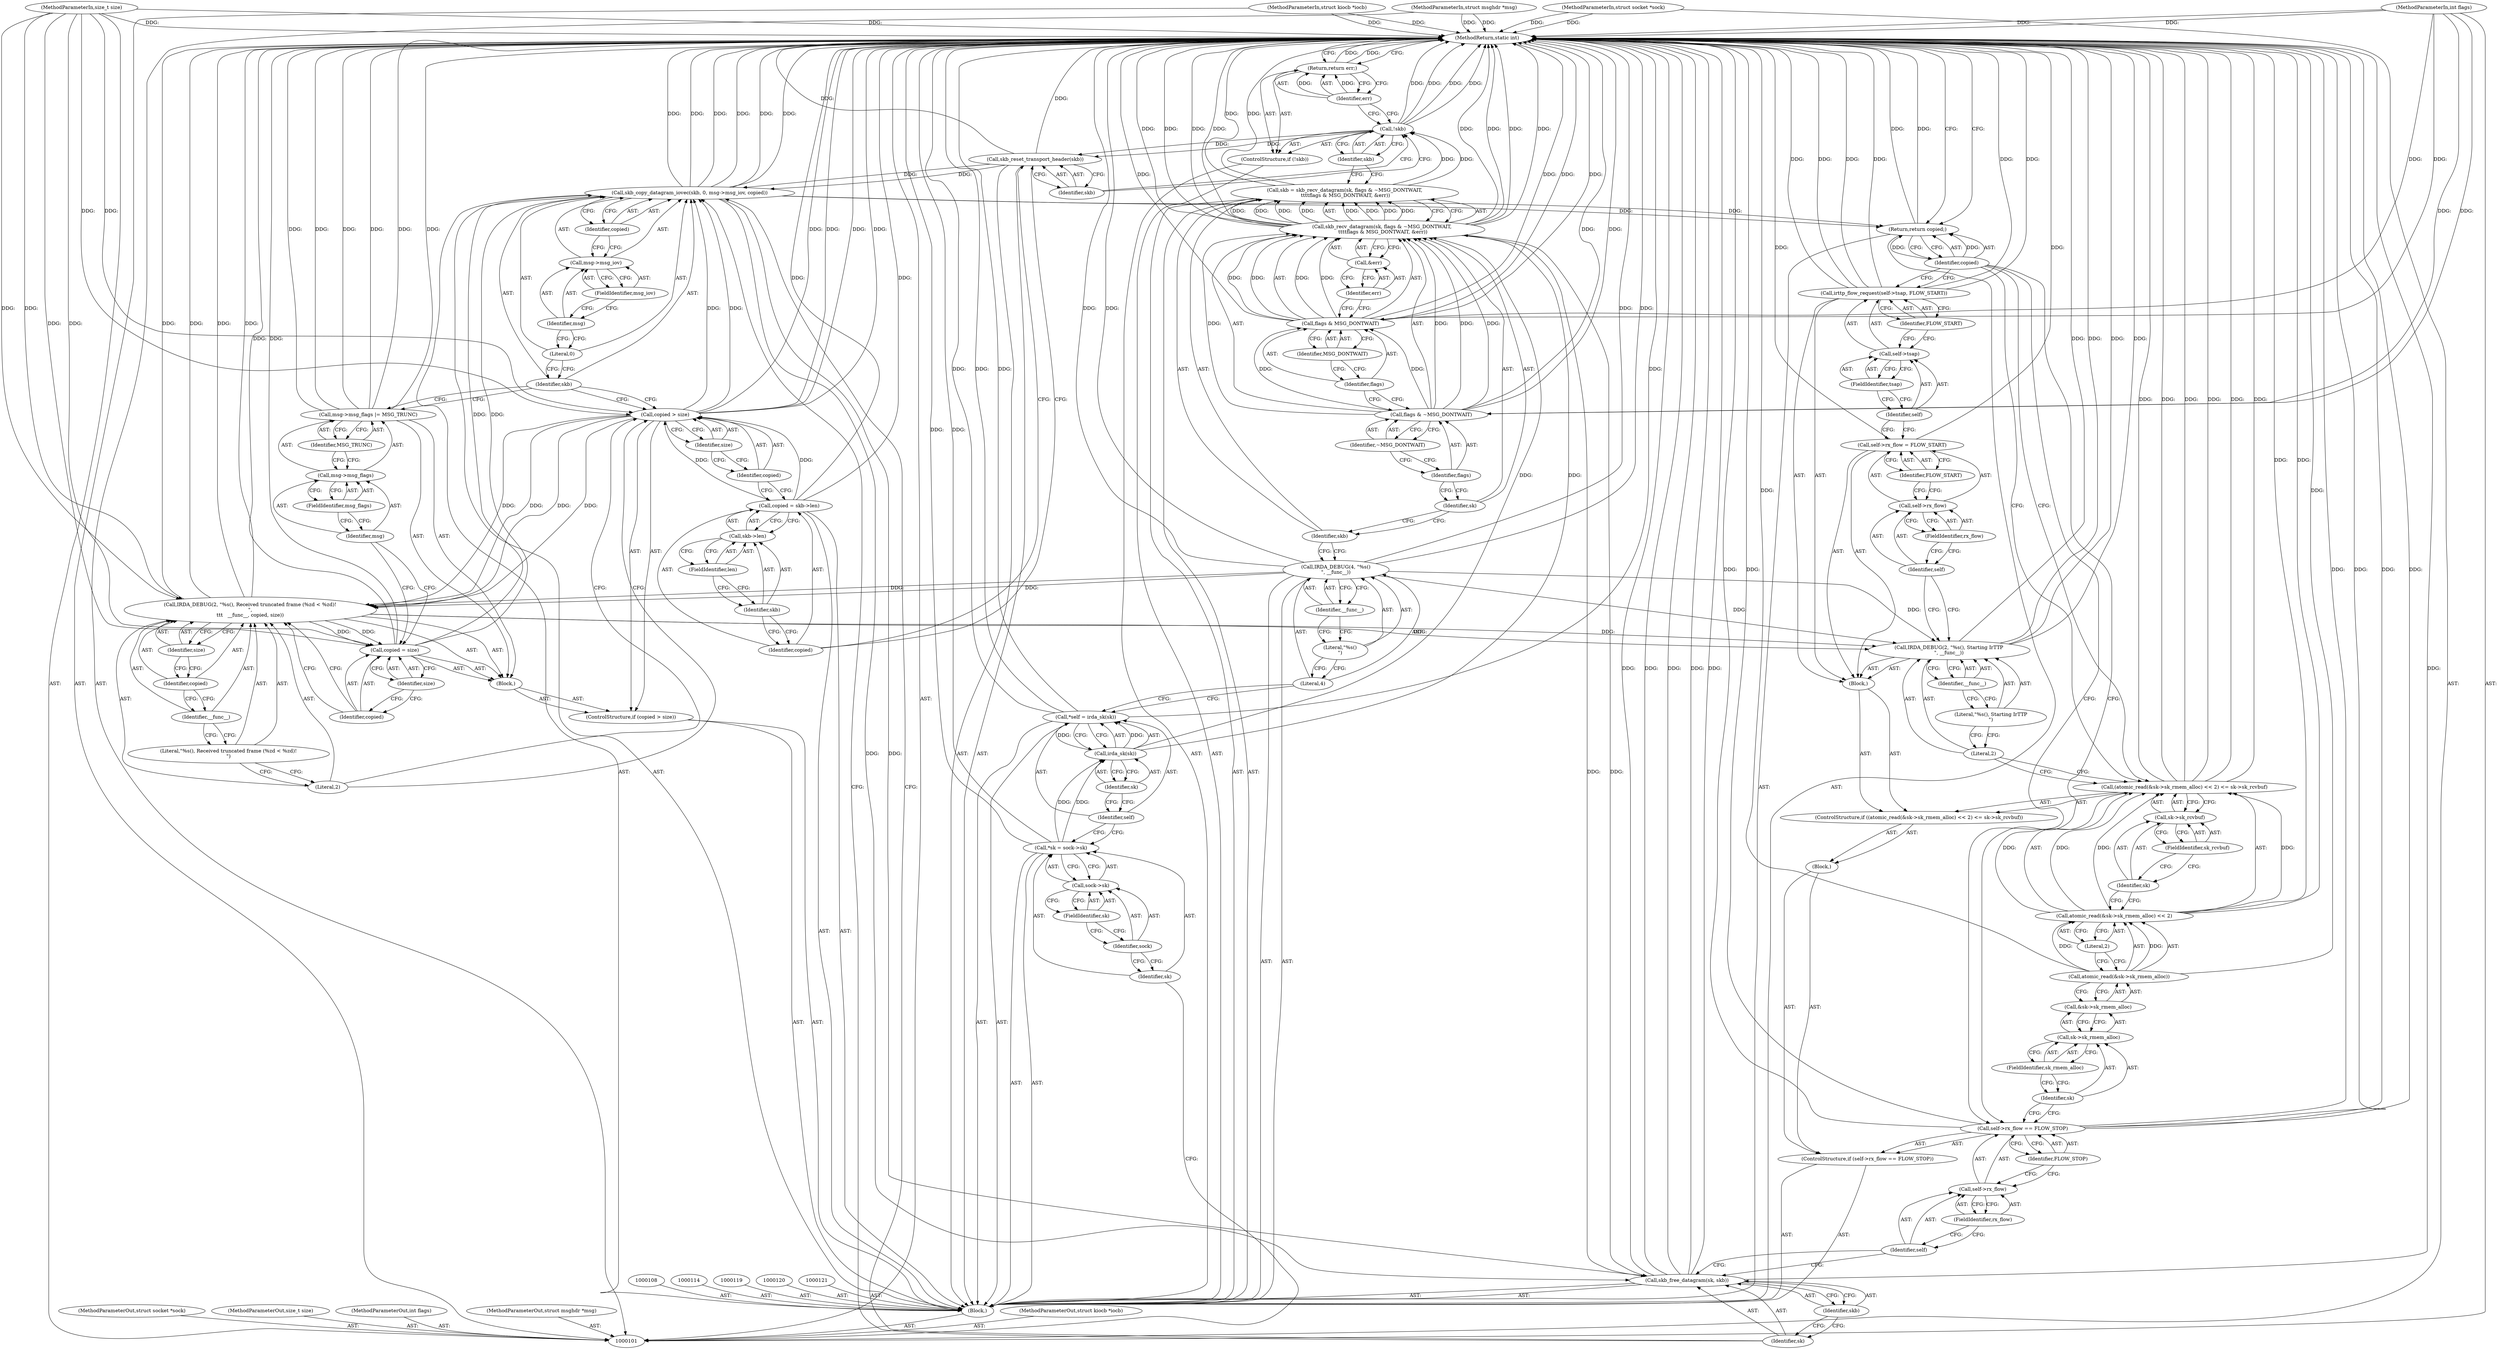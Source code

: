 digraph "0_linux_f3d3342602f8bcbf37d7c46641cb9bca7618eb1c_16" {
"1000215" [label="(MethodReturn,static int)"];
"1000102" [label="(MethodParameterIn,struct kiocb *iocb)"];
"1000319" [label="(MethodParameterOut,struct kiocb *iocb)"];
"1000103" [label="(MethodParameterIn,struct socket *sock)"];
"1000320" [label="(MethodParameterOut,struct socket *sock)"];
"1000123" [label="(Literal,4)"];
"1000124" [label="(Literal,\"%s()\n\")"];
"1000122" [label="(Call,IRDA_DEBUG(4, \"%s()\n\", __func__))"];
"1000125" [label="(Identifier,__func__)"];
"1000126" [label="(Call,skb = skb_recv_datagram(sk, flags & ~MSG_DONTWAIT,\n \t\t\t\tflags & MSG_DONTWAIT, &err))"];
"1000127" [label="(Identifier,skb)"];
"1000129" [label="(Identifier,sk)"];
"1000130" [label="(Call,flags & ~MSG_DONTWAIT)"];
"1000131" [label="(Identifier,flags)"];
"1000132" [label="(Identifier,~MSG_DONTWAIT)"];
"1000128" [label="(Call,skb_recv_datagram(sk, flags & ~MSG_DONTWAIT,\n \t\t\t\tflags & MSG_DONTWAIT, &err))"];
"1000135" [label="(Identifier,MSG_DONTWAIT)"];
"1000136" [label="(Call,&err)"];
"1000137" [label="(Identifier,err)"];
"1000133" [label="(Call,flags & MSG_DONTWAIT)"];
"1000134" [label="(Identifier,flags)"];
"1000138" [label="(ControlStructure,if (!skb))"];
"1000139" [label="(Call,!skb)"];
"1000140" [label="(Identifier,skb)"];
"1000141" [label="(Return,return err;)"];
"1000142" [label="(Identifier,err)"];
"1000143" [label="(Call,skb_reset_transport_header(skb))"];
"1000144" [label="(Identifier,skb)"];
"1000145" [label="(Call,copied = skb->len)"];
"1000146" [label="(Identifier,copied)"];
"1000147" [label="(Call,skb->len)"];
"1000148" [label="(Identifier,skb)"];
"1000149" [label="(FieldIdentifier,len)"];
"1000105" [label="(MethodParameterIn,size_t size)"];
"1000322" [label="(MethodParameterOut,size_t size)"];
"1000106" [label="(MethodParameterIn,int flags)"];
"1000323" [label="(MethodParameterOut,int flags)"];
"1000104" [label="(MethodParameterIn,struct msghdr *msg)"];
"1000321" [label="(MethodParameterOut,struct msghdr *msg)"];
"1000150" [label="(ControlStructure,if (copied > size))"];
"1000153" [label="(Identifier,size)"];
"1000154" [label="(Block,)"];
"1000151" [label="(Call,copied > size)"];
"1000152" [label="(Identifier,copied)"];
"1000156" [label="(Literal,2)"];
"1000157" [label="(Literal,\"%s(), Received truncated frame (%zd < %zd)!\n\")"];
"1000155" [label="(Call,IRDA_DEBUG(2, \"%s(), Received truncated frame (%zd < %zd)!\n\",\n\t\t\t   __func__, copied, size))"];
"1000159" [label="(Identifier,copied)"];
"1000160" [label="(Identifier,size)"];
"1000158" [label="(Identifier,__func__)"];
"1000163" [label="(Identifier,size)"];
"1000161" [label="(Call,copied = size)"];
"1000162" [label="(Identifier,copied)"];
"1000164" [label="(Call,msg->msg_flags |= MSG_TRUNC)"];
"1000165" [label="(Call,msg->msg_flags)"];
"1000166" [label="(Identifier,msg)"];
"1000168" [label="(Identifier,MSG_TRUNC)"];
"1000167" [label="(FieldIdentifier,msg_flags)"];
"1000169" [label="(Call,skb_copy_datagram_iovec(skb, 0, msg->msg_iov, copied))"];
"1000170" [label="(Identifier,skb)"];
"1000171" [label="(Literal,0)"];
"1000172" [label="(Call,msg->msg_iov)"];
"1000173" [label="(Identifier,msg)"];
"1000174" [label="(FieldIdentifier,msg_iov)"];
"1000175" [label="(Identifier,copied)"];
"1000176" [label="(Call,skb_free_datagram(sk, skb))"];
"1000177" [label="(Identifier,sk)"];
"1000178" [label="(Identifier,skb)"];
"1000107" [label="(Block,)"];
"1000179" [label="(ControlStructure,if (self->rx_flow == FLOW_STOP))"];
"1000183" [label="(FieldIdentifier,rx_flow)"];
"1000184" [label="(Identifier,FLOW_STOP)"];
"1000185" [label="(Block,)"];
"1000180" [label="(Call,self->rx_flow == FLOW_STOP)"];
"1000181" [label="(Call,self->rx_flow)"];
"1000182" [label="(Identifier,self)"];
"1000190" [label="(Call,&sk->sk_rmem_alloc)"];
"1000186" [label="(ControlStructure,if ((atomic_read(&sk->sk_rmem_alloc) << 2) <= sk->sk_rcvbuf))"];
"1000191" [label="(Call,sk->sk_rmem_alloc)"];
"1000192" [label="(Identifier,sk)"];
"1000193" [label="(FieldIdentifier,sk_rmem_alloc)"];
"1000194" [label="(Literal,2)"];
"1000195" [label="(Call,sk->sk_rcvbuf)"];
"1000196" [label="(Identifier,sk)"];
"1000197" [label="(FieldIdentifier,sk_rcvbuf)"];
"1000187" [label="(Call,(atomic_read(&sk->sk_rmem_alloc) << 2) <= sk->sk_rcvbuf)"];
"1000198" [label="(Block,)"];
"1000188" [label="(Call,atomic_read(&sk->sk_rmem_alloc) << 2)"];
"1000189" [label="(Call,atomic_read(&sk->sk_rmem_alloc))"];
"1000200" [label="(Literal,2)"];
"1000201" [label="(Literal,\"%s(), Starting IrTTP\n\")"];
"1000199" [label="(Call,IRDA_DEBUG(2, \"%s(), Starting IrTTP\n\", __func__))"];
"1000202" [label="(Identifier,__func__)"];
"1000207" [label="(Identifier,FLOW_START)"];
"1000203" [label="(Call,self->rx_flow = FLOW_START)"];
"1000204" [label="(Call,self->rx_flow)"];
"1000205" [label="(Identifier,self)"];
"1000206" [label="(FieldIdentifier,rx_flow)"];
"1000109" [label="(Call,*sk = sock->sk)"];
"1000110" [label="(Identifier,sk)"];
"1000111" [label="(Call,sock->sk)"];
"1000112" [label="(Identifier,sock)"];
"1000113" [label="(FieldIdentifier,sk)"];
"1000209" [label="(Call,self->tsap)"];
"1000210" [label="(Identifier,self)"];
"1000211" [label="(FieldIdentifier,tsap)"];
"1000208" [label="(Call,irttp_flow_request(self->tsap, FLOW_START))"];
"1000212" [label="(Identifier,FLOW_START)"];
"1000213" [label="(Return,return copied;)"];
"1000214" [label="(Identifier,copied)"];
"1000115" [label="(Call,*self = irda_sk(sk))"];
"1000116" [label="(Identifier,self)"];
"1000117" [label="(Call,irda_sk(sk))"];
"1000118" [label="(Identifier,sk)"];
"1000215" -> "1000101"  [label="AST: "];
"1000215" -> "1000141"  [label="CFG: "];
"1000215" -> "1000213"  [label="CFG: "];
"1000213" -> "1000215"  [label="DDG: "];
"1000141" -> "1000215"  [label="DDG: "];
"1000122" -> "1000215"  [label="DDG: "];
"1000122" -> "1000215"  [label="DDG: "];
"1000208" -> "1000215"  [label="DDG: "];
"1000208" -> "1000215"  [label="DDG: "];
"1000208" -> "1000215"  [label="DDG: "];
"1000151" -> "1000215"  [label="DDG: "];
"1000151" -> "1000215"  [label="DDG: "];
"1000104" -> "1000215"  [label="DDG: "];
"1000105" -> "1000215"  [label="DDG: "];
"1000188" -> "1000215"  [label="DDG: "];
"1000180" -> "1000215"  [label="DDG: "];
"1000180" -> "1000215"  [label="DDG: "];
"1000180" -> "1000215"  [label="DDG: "];
"1000199" -> "1000215"  [label="DDG: "];
"1000199" -> "1000215"  [label="DDG: "];
"1000133" -> "1000215"  [label="DDG: "];
"1000133" -> "1000215"  [label="DDG: "];
"1000176" -> "1000215"  [label="DDG: "];
"1000176" -> "1000215"  [label="DDG: "];
"1000176" -> "1000215"  [label="DDG: "];
"1000126" -> "1000215"  [label="DDG: "];
"1000161" -> "1000215"  [label="DDG: "];
"1000115" -> "1000215"  [label="DDG: "];
"1000115" -> "1000215"  [label="DDG: "];
"1000187" -> "1000215"  [label="DDG: "];
"1000187" -> "1000215"  [label="DDG: "];
"1000187" -> "1000215"  [label="DDG: "];
"1000164" -> "1000215"  [label="DDG: "];
"1000164" -> "1000215"  [label="DDG: "];
"1000164" -> "1000215"  [label="DDG: "];
"1000128" -> "1000215"  [label="DDG: "];
"1000128" -> "1000215"  [label="DDG: "];
"1000128" -> "1000215"  [label="DDG: "];
"1000128" -> "1000215"  [label="DDG: "];
"1000169" -> "1000215"  [label="DDG: "];
"1000169" -> "1000215"  [label="DDG: "];
"1000169" -> "1000215"  [label="DDG: "];
"1000189" -> "1000215"  [label="DDG: "];
"1000130" -> "1000215"  [label="DDG: "];
"1000139" -> "1000215"  [label="DDG: "];
"1000139" -> "1000215"  [label="DDG: "];
"1000155" -> "1000215"  [label="DDG: "];
"1000155" -> "1000215"  [label="DDG: "];
"1000103" -> "1000215"  [label="DDG: "];
"1000102" -> "1000215"  [label="DDG: "];
"1000143" -> "1000215"  [label="DDG: "];
"1000145" -> "1000215"  [label="DDG: "];
"1000109" -> "1000215"  [label="DDG: "];
"1000106" -> "1000215"  [label="DDG: "];
"1000203" -> "1000215"  [label="DDG: "];
"1000102" -> "1000101"  [label="AST: "];
"1000102" -> "1000215"  [label="DDG: "];
"1000319" -> "1000101"  [label="AST: "];
"1000103" -> "1000101"  [label="AST: "];
"1000103" -> "1000215"  [label="DDG: "];
"1000320" -> "1000101"  [label="AST: "];
"1000123" -> "1000122"  [label="AST: "];
"1000123" -> "1000115"  [label="CFG: "];
"1000124" -> "1000123"  [label="CFG: "];
"1000124" -> "1000122"  [label="AST: "];
"1000124" -> "1000123"  [label="CFG: "];
"1000125" -> "1000124"  [label="CFG: "];
"1000122" -> "1000107"  [label="AST: "];
"1000122" -> "1000125"  [label="CFG: "];
"1000123" -> "1000122"  [label="AST: "];
"1000124" -> "1000122"  [label="AST: "];
"1000125" -> "1000122"  [label="AST: "];
"1000127" -> "1000122"  [label="CFG: "];
"1000122" -> "1000215"  [label="DDG: "];
"1000122" -> "1000215"  [label="DDG: "];
"1000122" -> "1000155"  [label="DDG: "];
"1000122" -> "1000199"  [label="DDG: "];
"1000125" -> "1000122"  [label="AST: "];
"1000125" -> "1000124"  [label="CFG: "];
"1000122" -> "1000125"  [label="CFG: "];
"1000126" -> "1000107"  [label="AST: "];
"1000126" -> "1000128"  [label="CFG: "];
"1000127" -> "1000126"  [label="AST: "];
"1000128" -> "1000126"  [label="AST: "];
"1000140" -> "1000126"  [label="CFG: "];
"1000126" -> "1000215"  [label="DDG: "];
"1000128" -> "1000126"  [label="DDG: "];
"1000128" -> "1000126"  [label="DDG: "];
"1000128" -> "1000126"  [label="DDG: "];
"1000128" -> "1000126"  [label="DDG: "];
"1000126" -> "1000139"  [label="DDG: "];
"1000127" -> "1000126"  [label="AST: "];
"1000127" -> "1000122"  [label="CFG: "];
"1000129" -> "1000127"  [label="CFG: "];
"1000129" -> "1000128"  [label="AST: "];
"1000129" -> "1000127"  [label="CFG: "];
"1000131" -> "1000129"  [label="CFG: "];
"1000130" -> "1000128"  [label="AST: "];
"1000130" -> "1000132"  [label="CFG: "];
"1000131" -> "1000130"  [label="AST: "];
"1000132" -> "1000130"  [label="AST: "];
"1000134" -> "1000130"  [label="CFG: "];
"1000130" -> "1000215"  [label="DDG: "];
"1000130" -> "1000128"  [label="DDG: "];
"1000130" -> "1000128"  [label="DDG: "];
"1000106" -> "1000130"  [label="DDG: "];
"1000130" -> "1000133"  [label="DDG: "];
"1000131" -> "1000130"  [label="AST: "];
"1000131" -> "1000129"  [label="CFG: "];
"1000132" -> "1000131"  [label="CFG: "];
"1000132" -> "1000130"  [label="AST: "];
"1000132" -> "1000131"  [label="CFG: "];
"1000130" -> "1000132"  [label="CFG: "];
"1000128" -> "1000126"  [label="AST: "];
"1000128" -> "1000136"  [label="CFG: "];
"1000129" -> "1000128"  [label="AST: "];
"1000130" -> "1000128"  [label="AST: "];
"1000133" -> "1000128"  [label="AST: "];
"1000136" -> "1000128"  [label="AST: "];
"1000126" -> "1000128"  [label="CFG: "];
"1000128" -> "1000215"  [label="DDG: "];
"1000128" -> "1000215"  [label="DDG: "];
"1000128" -> "1000215"  [label="DDG: "];
"1000128" -> "1000215"  [label="DDG: "];
"1000128" -> "1000126"  [label="DDG: "];
"1000128" -> "1000126"  [label="DDG: "];
"1000128" -> "1000126"  [label="DDG: "];
"1000128" -> "1000126"  [label="DDG: "];
"1000117" -> "1000128"  [label="DDG: "];
"1000130" -> "1000128"  [label="DDG: "];
"1000130" -> "1000128"  [label="DDG: "];
"1000133" -> "1000128"  [label="DDG: "];
"1000133" -> "1000128"  [label="DDG: "];
"1000128" -> "1000176"  [label="DDG: "];
"1000135" -> "1000133"  [label="AST: "];
"1000135" -> "1000134"  [label="CFG: "];
"1000133" -> "1000135"  [label="CFG: "];
"1000136" -> "1000128"  [label="AST: "];
"1000136" -> "1000137"  [label="CFG: "];
"1000137" -> "1000136"  [label="AST: "];
"1000128" -> "1000136"  [label="CFG: "];
"1000137" -> "1000136"  [label="AST: "];
"1000137" -> "1000133"  [label="CFG: "];
"1000136" -> "1000137"  [label="CFG: "];
"1000133" -> "1000128"  [label="AST: "];
"1000133" -> "1000135"  [label="CFG: "];
"1000134" -> "1000133"  [label="AST: "];
"1000135" -> "1000133"  [label="AST: "];
"1000137" -> "1000133"  [label="CFG: "];
"1000133" -> "1000215"  [label="DDG: "];
"1000133" -> "1000215"  [label="DDG: "];
"1000133" -> "1000128"  [label="DDG: "];
"1000133" -> "1000128"  [label="DDG: "];
"1000130" -> "1000133"  [label="DDG: "];
"1000106" -> "1000133"  [label="DDG: "];
"1000134" -> "1000133"  [label="AST: "];
"1000134" -> "1000130"  [label="CFG: "];
"1000135" -> "1000134"  [label="CFG: "];
"1000138" -> "1000107"  [label="AST: "];
"1000139" -> "1000138"  [label="AST: "];
"1000141" -> "1000138"  [label="AST: "];
"1000139" -> "1000138"  [label="AST: "];
"1000139" -> "1000140"  [label="CFG: "];
"1000140" -> "1000139"  [label="AST: "];
"1000142" -> "1000139"  [label="CFG: "];
"1000144" -> "1000139"  [label="CFG: "];
"1000139" -> "1000215"  [label="DDG: "];
"1000139" -> "1000215"  [label="DDG: "];
"1000126" -> "1000139"  [label="DDG: "];
"1000139" -> "1000143"  [label="DDG: "];
"1000140" -> "1000139"  [label="AST: "];
"1000140" -> "1000126"  [label="CFG: "];
"1000139" -> "1000140"  [label="CFG: "];
"1000141" -> "1000138"  [label="AST: "];
"1000141" -> "1000142"  [label="CFG: "];
"1000142" -> "1000141"  [label="AST: "];
"1000215" -> "1000141"  [label="CFG: "];
"1000141" -> "1000215"  [label="DDG: "];
"1000142" -> "1000141"  [label="DDG: "];
"1000142" -> "1000141"  [label="AST: "];
"1000142" -> "1000139"  [label="CFG: "];
"1000141" -> "1000142"  [label="CFG: "];
"1000142" -> "1000141"  [label="DDG: "];
"1000143" -> "1000107"  [label="AST: "];
"1000143" -> "1000144"  [label="CFG: "];
"1000144" -> "1000143"  [label="AST: "];
"1000146" -> "1000143"  [label="CFG: "];
"1000143" -> "1000215"  [label="DDG: "];
"1000139" -> "1000143"  [label="DDG: "];
"1000143" -> "1000169"  [label="DDG: "];
"1000144" -> "1000143"  [label="AST: "];
"1000144" -> "1000139"  [label="CFG: "];
"1000143" -> "1000144"  [label="CFG: "];
"1000145" -> "1000107"  [label="AST: "];
"1000145" -> "1000147"  [label="CFG: "];
"1000146" -> "1000145"  [label="AST: "];
"1000147" -> "1000145"  [label="AST: "];
"1000152" -> "1000145"  [label="CFG: "];
"1000145" -> "1000215"  [label="DDG: "];
"1000145" -> "1000151"  [label="DDG: "];
"1000146" -> "1000145"  [label="AST: "];
"1000146" -> "1000143"  [label="CFG: "];
"1000148" -> "1000146"  [label="CFG: "];
"1000147" -> "1000145"  [label="AST: "];
"1000147" -> "1000149"  [label="CFG: "];
"1000148" -> "1000147"  [label="AST: "];
"1000149" -> "1000147"  [label="AST: "];
"1000145" -> "1000147"  [label="CFG: "];
"1000148" -> "1000147"  [label="AST: "];
"1000148" -> "1000146"  [label="CFG: "];
"1000149" -> "1000148"  [label="CFG: "];
"1000149" -> "1000147"  [label="AST: "];
"1000149" -> "1000148"  [label="CFG: "];
"1000147" -> "1000149"  [label="CFG: "];
"1000105" -> "1000101"  [label="AST: "];
"1000105" -> "1000215"  [label="DDG: "];
"1000105" -> "1000151"  [label="DDG: "];
"1000105" -> "1000155"  [label="DDG: "];
"1000105" -> "1000161"  [label="DDG: "];
"1000322" -> "1000101"  [label="AST: "];
"1000106" -> "1000101"  [label="AST: "];
"1000106" -> "1000215"  [label="DDG: "];
"1000106" -> "1000130"  [label="DDG: "];
"1000106" -> "1000133"  [label="DDG: "];
"1000323" -> "1000101"  [label="AST: "];
"1000104" -> "1000101"  [label="AST: "];
"1000104" -> "1000215"  [label="DDG: "];
"1000321" -> "1000101"  [label="AST: "];
"1000150" -> "1000107"  [label="AST: "];
"1000151" -> "1000150"  [label="AST: "];
"1000154" -> "1000150"  [label="AST: "];
"1000153" -> "1000151"  [label="AST: "];
"1000153" -> "1000152"  [label="CFG: "];
"1000151" -> "1000153"  [label="CFG: "];
"1000154" -> "1000150"  [label="AST: "];
"1000155" -> "1000154"  [label="AST: "];
"1000161" -> "1000154"  [label="AST: "];
"1000164" -> "1000154"  [label="AST: "];
"1000151" -> "1000150"  [label="AST: "];
"1000151" -> "1000153"  [label="CFG: "];
"1000152" -> "1000151"  [label="AST: "];
"1000153" -> "1000151"  [label="AST: "];
"1000156" -> "1000151"  [label="CFG: "];
"1000170" -> "1000151"  [label="CFG: "];
"1000151" -> "1000215"  [label="DDG: "];
"1000151" -> "1000215"  [label="DDG: "];
"1000145" -> "1000151"  [label="DDG: "];
"1000105" -> "1000151"  [label="DDG: "];
"1000151" -> "1000155"  [label="DDG: "];
"1000151" -> "1000155"  [label="DDG: "];
"1000151" -> "1000169"  [label="DDG: "];
"1000152" -> "1000151"  [label="AST: "];
"1000152" -> "1000145"  [label="CFG: "];
"1000153" -> "1000152"  [label="CFG: "];
"1000156" -> "1000155"  [label="AST: "];
"1000156" -> "1000151"  [label="CFG: "];
"1000157" -> "1000156"  [label="CFG: "];
"1000157" -> "1000155"  [label="AST: "];
"1000157" -> "1000156"  [label="CFG: "];
"1000158" -> "1000157"  [label="CFG: "];
"1000155" -> "1000154"  [label="AST: "];
"1000155" -> "1000160"  [label="CFG: "];
"1000156" -> "1000155"  [label="AST: "];
"1000157" -> "1000155"  [label="AST: "];
"1000158" -> "1000155"  [label="AST: "];
"1000159" -> "1000155"  [label="AST: "];
"1000160" -> "1000155"  [label="AST: "];
"1000162" -> "1000155"  [label="CFG: "];
"1000155" -> "1000215"  [label="DDG: "];
"1000155" -> "1000215"  [label="DDG: "];
"1000122" -> "1000155"  [label="DDG: "];
"1000151" -> "1000155"  [label="DDG: "];
"1000151" -> "1000155"  [label="DDG: "];
"1000105" -> "1000155"  [label="DDG: "];
"1000155" -> "1000161"  [label="DDG: "];
"1000155" -> "1000199"  [label="DDG: "];
"1000159" -> "1000155"  [label="AST: "];
"1000159" -> "1000158"  [label="CFG: "];
"1000160" -> "1000159"  [label="CFG: "];
"1000160" -> "1000155"  [label="AST: "];
"1000160" -> "1000159"  [label="CFG: "];
"1000155" -> "1000160"  [label="CFG: "];
"1000158" -> "1000155"  [label="AST: "];
"1000158" -> "1000157"  [label="CFG: "];
"1000159" -> "1000158"  [label="CFG: "];
"1000163" -> "1000161"  [label="AST: "];
"1000163" -> "1000162"  [label="CFG: "];
"1000161" -> "1000163"  [label="CFG: "];
"1000161" -> "1000154"  [label="AST: "];
"1000161" -> "1000163"  [label="CFG: "];
"1000162" -> "1000161"  [label="AST: "];
"1000163" -> "1000161"  [label="AST: "];
"1000166" -> "1000161"  [label="CFG: "];
"1000161" -> "1000215"  [label="DDG: "];
"1000155" -> "1000161"  [label="DDG: "];
"1000105" -> "1000161"  [label="DDG: "];
"1000161" -> "1000169"  [label="DDG: "];
"1000162" -> "1000161"  [label="AST: "];
"1000162" -> "1000155"  [label="CFG: "];
"1000163" -> "1000162"  [label="CFG: "];
"1000164" -> "1000154"  [label="AST: "];
"1000164" -> "1000168"  [label="CFG: "];
"1000165" -> "1000164"  [label="AST: "];
"1000168" -> "1000164"  [label="AST: "];
"1000170" -> "1000164"  [label="CFG: "];
"1000164" -> "1000215"  [label="DDG: "];
"1000164" -> "1000215"  [label="DDG: "];
"1000164" -> "1000215"  [label="DDG: "];
"1000165" -> "1000164"  [label="AST: "];
"1000165" -> "1000167"  [label="CFG: "];
"1000166" -> "1000165"  [label="AST: "];
"1000167" -> "1000165"  [label="AST: "];
"1000168" -> "1000165"  [label="CFG: "];
"1000166" -> "1000165"  [label="AST: "];
"1000166" -> "1000161"  [label="CFG: "];
"1000167" -> "1000166"  [label="CFG: "];
"1000168" -> "1000164"  [label="AST: "];
"1000168" -> "1000165"  [label="CFG: "];
"1000164" -> "1000168"  [label="CFG: "];
"1000167" -> "1000165"  [label="AST: "];
"1000167" -> "1000166"  [label="CFG: "];
"1000165" -> "1000167"  [label="CFG: "];
"1000169" -> "1000107"  [label="AST: "];
"1000169" -> "1000175"  [label="CFG: "];
"1000170" -> "1000169"  [label="AST: "];
"1000171" -> "1000169"  [label="AST: "];
"1000172" -> "1000169"  [label="AST: "];
"1000175" -> "1000169"  [label="AST: "];
"1000177" -> "1000169"  [label="CFG: "];
"1000169" -> "1000215"  [label="DDG: "];
"1000169" -> "1000215"  [label="DDG: "];
"1000169" -> "1000215"  [label="DDG: "];
"1000143" -> "1000169"  [label="DDG: "];
"1000151" -> "1000169"  [label="DDG: "];
"1000161" -> "1000169"  [label="DDG: "];
"1000169" -> "1000176"  [label="DDG: "];
"1000169" -> "1000213"  [label="DDG: "];
"1000170" -> "1000169"  [label="AST: "];
"1000170" -> "1000164"  [label="CFG: "];
"1000170" -> "1000151"  [label="CFG: "];
"1000171" -> "1000170"  [label="CFG: "];
"1000171" -> "1000169"  [label="AST: "];
"1000171" -> "1000170"  [label="CFG: "];
"1000173" -> "1000171"  [label="CFG: "];
"1000172" -> "1000169"  [label="AST: "];
"1000172" -> "1000174"  [label="CFG: "];
"1000173" -> "1000172"  [label="AST: "];
"1000174" -> "1000172"  [label="AST: "];
"1000175" -> "1000172"  [label="CFG: "];
"1000173" -> "1000172"  [label="AST: "];
"1000173" -> "1000171"  [label="CFG: "];
"1000174" -> "1000173"  [label="CFG: "];
"1000174" -> "1000172"  [label="AST: "];
"1000174" -> "1000173"  [label="CFG: "];
"1000172" -> "1000174"  [label="CFG: "];
"1000175" -> "1000169"  [label="AST: "];
"1000175" -> "1000172"  [label="CFG: "];
"1000169" -> "1000175"  [label="CFG: "];
"1000176" -> "1000107"  [label="AST: "];
"1000176" -> "1000178"  [label="CFG: "];
"1000177" -> "1000176"  [label="AST: "];
"1000178" -> "1000176"  [label="AST: "];
"1000182" -> "1000176"  [label="CFG: "];
"1000176" -> "1000215"  [label="DDG: "];
"1000176" -> "1000215"  [label="DDG: "];
"1000176" -> "1000215"  [label="DDG: "];
"1000128" -> "1000176"  [label="DDG: "];
"1000169" -> "1000176"  [label="DDG: "];
"1000177" -> "1000176"  [label="AST: "];
"1000177" -> "1000169"  [label="CFG: "];
"1000178" -> "1000177"  [label="CFG: "];
"1000178" -> "1000176"  [label="AST: "];
"1000178" -> "1000177"  [label="CFG: "];
"1000176" -> "1000178"  [label="CFG: "];
"1000107" -> "1000101"  [label="AST: "];
"1000108" -> "1000107"  [label="AST: "];
"1000109" -> "1000107"  [label="AST: "];
"1000114" -> "1000107"  [label="AST: "];
"1000115" -> "1000107"  [label="AST: "];
"1000119" -> "1000107"  [label="AST: "];
"1000120" -> "1000107"  [label="AST: "];
"1000121" -> "1000107"  [label="AST: "];
"1000122" -> "1000107"  [label="AST: "];
"1000126" -> "1000107"  [label="AST: "];
"1000138" -> "1000107"  [label="AST: "];
"1000143" -> "1000107"  [label="AST: "];
"1000145" -> "1000107"  [label="AST: "];
"1000150" -> "1000107"  [label="AST: "];
"1000169" -> "1000107"  [label="AST: "];
"1000176" -> "1000107"  [label="AST: "];
"1000179" -> "1000107"  [label="AST: "];
"1000213" -> "1000107"  [label="AST: "];
"1000179" -> "1000107"  [label="AST: "];
"1000180" -> "1000179"  [label="AST: "];
"1000185" -> "1000179"  [label="AST: "];
"1000183" -> "1000181"  [label="AST: "];
"1000183" -> "1000182"  [label="CFG: "];
"1000181" -> "1000183"  [label="CFG: "];
"1000184" -> "1000180"  [label="AST: "];
"1000184" -> "1000181"  [label="CFG: "];
"1000180" -> "1000184"  [label="CFG: "];
"1000185" -> "1000179"  [label="AST: "];
"1000186" -> "1000185"  [label="AST: "];
"1000180" -> "1000179"  [label="AST: "];
"1000180" -> "1000184"  [label="CFG: "];
"1000181" -> "1000180"  [label="AST: "];
"1000184" -> "1000180"  [label="AST: "];
"1000192" -> "1000180"  [label="CFG: "];
"1000214" -> "1000180"  [label="CFG: "];
"1000180" -> "1000215"  [label="DDG: "];
"1000180" -> "1000215"  [label="DDG: "];
"1000180" -> "1000215"  [label="DDG: "];
"1000181" -> "1000180"  [label="AST: "];
"1000181" -> "1000183"  [label="CFG: "];
"1000182" -> "1000181"  [label="AST: "];
"1000183" -> "1000181"  [label="AST: "];
"1000184" -> "1000181"  [label="CFG: "];
"1000182" -> "1000181"  [label="AST: "];
"1000182" -> "1000176"  [label="CFG: "];
"1000183" -> "1000182"  [label="CFG: "];
"1000190" -> "1000189"  [label="AST: "];
"1000190" -> "1000191"  [label="CFG: "];
"1000191" -> "1000190"  [label="AST: "];
"1000189" -> "1000190"  [label="CFG: "];
"1000186" -> "1000185"  [label="AST: "];
"1000187" -> "1000186"  [label="AST: "];
"1000198" -> "1000186"  [label="AST: "];
"1000191" -> "1000190"  [label="AST: "];
"1000191" -> "1000193"  [label="CFG: "];
"1000192" -> "1000191"  [label="AST: "];
"1000193" -> "1000191"  [label="AST: "];
"1000190" -> "1000191"  [label="CFG: "];
"1000192" -> "1000191"  [label="AST: "];
"1000192" -> "1000180"  [label="CFG: "];
"1000193" -> "1000192"  [label="CFG: "];
"1000193" -> "1000191"  [label="AST: "];
"1000193" -> "1000192"  [label="CFG: "];
"1000191" -> "1000193"  [label="CFG: "];
"1000194" -> "1000188"  [label="AST: "];
"1000194" -> "1000189"  [label="CFG: "];
"1000188" -> "1000194"  [label="CFG: "];
"1000195" -> "1000187"  [label="AST: "];
"1000195" -> "1000197"  [label="CFG: "];
"1000196" -> "1000195"  [label="AST: "];
"1000197" -> "1000195"  [label="AST: "];
"1000187" -> "1000195"  [label="CFG: "];
"1000196" -> "1000195"  [label="AST: "];
"1000196" -> "1000188"  [label="CFG: "];
"1000197" -> "1000196"  [label="CFG: "];
"1000197" -> "1000195"  [label="AST: "];
"1000197" -> "1000196"  [label="CFG: "];
"1000195" -> "1000197"  [label="CFG: "];
"1000187" -> "1000186"  [label="AST: "];
"1000187" -> "1000195"  [label="CFG: "];
"1000188" -> "1000187"  [label="AST: "];
"1000195" -> "1000187"  [label="AST: "];
"1000200" -> "1000187"  [label="CFG: "];
"1000214" -> "1000187"  [label="CFG: "];
"1000187" -> "1000215"  [label="DDG: "];
"1000187" -> "1000215"  [label="DDG: "];
"1000187" -> "1000215"  [label="DDG: "];
"1000188" -> "1000187"  [label="DDG: "];
"1000188" -> "1000187"  [label="DDG: "];
"1000198" -> "1000186"  [label="AST: "];
"1000199" -> "1000198"  [label="AST: "];
"1000203" -> "1000198"  [label="AST: "];
"1000208" -> "1000198"  [label="AST: "];
"1000188" -> "1000187"  [label="AST: "];
"1000188" -> "1000194"  [label="CFG: "];
"1000189" -> "1000188"  [label="AST: "];
"1000194" -> "1000188"  [label="AST: "];
"1000196" -> "1000188"  [label="CFG: "];
"1000188" -> "1000215"  [label="DDG: "];
"1000188" -> "1000187"  [label="DDG: "];
"1000188" -> "1000187"  [label="DDG: "];
"1000189" -> "1000188"  [label="DDG: "];
"1000189" -> "1000188"  [label="AST: "];
"1000189" -> "1000190"  [label="CFG: "];
"1000190" -> "1000189"  [label="AST: "];
"1000194" -> "1000189"  [label="CFG: "];
"1000189" -> "1000215"  [label="DDG: "];
"1000189" -> "1000188"  [label="DDG: "];
"1000200" -> "1000199"  [label="AST: "];
"1000200" -> "1000187"  [label="CFG: "];
"1000201" -> "1000200"  [label="CFG: "];
"1000201" -> "1000199"  [label="AST: "];
"1000201" -> "1000200"  [label="CFG: "];
"1000202" -> "1000201"  [label="CFG: "];
"1000199" -> "1000198"  [label="AST: "];
"1000199" -> "1000202"  [label="CFG: "];
"1000200" -> "1000199"  [label="AST: "];
"1000201" -> "1000199"  [label="AST: "];
"1000202" -> "1000199"  [label="AST: "];
"1000205" -> "1000199"  [label="CFG: "];
"1000199" -> "1000215"  [label="DDG: "];
"1000199" -> "1000215"  [label="DDG: "];
"1000122" -> "1000199"  [label="DDG: "];
"1000155" -> "1000199"  [label="DDG: "];
"1000202" -> "1000199"  [label="AST: "];
"1000202" -> "1000201"  [label="CFG: "];
"1000199" -> "1000202"  [label="CFG: "];
"1000207" -> "1000203"  [label="AST: "];
"1000207" -> "1000204"  [label="CFG: "];
"1000203" -> "1000207"  [label="CFG: "];
"1000203" -> "1000198"  [label="AST: "];
"1000203" -> "1000207"  [label="CFG: "];
"1000204" -> "1000203"  [label="AST: "];
"1000207" -> "1000203"  [label="AST: "];
"1000210" -> "1000203"  [label="CFG: "];
"1000203" -> "1000215"  [label="DDG: "];
"1000204" -> "1000203"  [label="AST: "];
"1000204" -> "1000206"  [label="CFG: "];
"1000205" -> "1000204"  [label="AST: "];
"1000206" -> "1000204"  [label="AST: "];
"1000207" -> "1000204"  [label="CFG: "];
"1000205" -> "1000204"  [label="AST: "];
"1000205" -> "1000199"  [label="CFG: "];
"1000206" -> "1000205"  [label="CFG: "];
"1000206" -> "1000204"  [label="AST: "];
"1000206" -> "1000205"  [label="CFG: "];
"1000204" -> "1000206"  [label="CFG: "];
"1000109" -> "1000107"  [label="AST: "];
"1000109" -> "1000111"  [label="CFG: "];
"1000110" -> "1000109"  [label="AST: "];
"1000111" -> "1000109"  [label="AST: "];
"1000116" -> "1000109"  [label="CFG: "];
"1000109" -> "1000215"  [label="DDG: "];
"1000109" -> "1000117"  [label="DDG: "];
"1000110" -> "1000109"  [label="AST: "];
"1000110" -> "1000101"  [label="CFG: "];
"1000112" -> "1000110"  [label="CFG: "];
"1000111" -> "1000109"  [label="AST: "];
"1000111" -> "1000113"  [label="CFG: "];
"1000112" -> "1000111"  [label="AST: "];
"1000113" -> "1000111"  [label="AST: "];
"1000109" -> "1000111"  [label="CFG: "];
"1000112" -> "1000111"  [label="AST: "];
"1000112" -> "1000110"  [label="CFG: "];
"1000113" -> "1000112"  [label="CFG: "];
"1000113" -> "1000111"  [label="AST: "];
"1000113" -> "1000112"  [label="CFG: "];
"1000111" -> "1000113"  [label="CFG: "];
"1000209" -> "1000208"  [label="AST: "];
"1000209" -> "1000211"  [label="CFG: "];
"1000210" -> "1000209"  [label="AST: "];
"1000211" -> "1000209"  [label="AST: "];
"1000212" -> "1000209"  [label="CFG: "];
"1000210" -> "1000209"  [label="AST: "];
"1000210" -> "1000203"  [label="CFG: "];
"1000211" -> "1000210"  [label="CFG: "];
"1000211" -> "1000209"  [label="AST: "];
"1000211" -> "1000210"  [label="CFG: "];
"1000209" -> "1000211"  [label="CFG: "];
"1000208" -> "1000198"  [label="AST: "];
"1000208" -> "1000212"  [label="CFG: "];
"1000209" -> "1000208"  [label="AST: "];
"1000212" -> "1000208"  [label="AST: "];
"1000214" -> "1000208"  [label="CFG: "];
"1000208" -> "1000215"  [label="DDG: "];
"1000208" -> "1000215"  [label="DDG: "];
"1000208" -> "1000215"  [label="DDG: "];
"1000212" -> "1000208"  [label="AST: "];
"1000212" -> "1000209"  [label="CFG: "];
"1000208" -> "1000212"  [label="CFG: "];
"1000213" -> "1000107"  [label="AST: "];
"1000213" -> "1000214"  [label="CFG: "];
"1000214" -> "1000213"  [label="AST: "];
"1000215" -> "1000213"  [label="CFG: "];
"1000213" -> "1000215"  [label="DDG: "];
"1000214" -> "1000213"  [label="DDG: "];
"1000169" -> "1000213"  [label="DDG: "];
"1000214" -> "1000213"  [label="AST: "];
"1000214" -> "1000208"  [label="CFG: "];
"1000214" -> "1000187"  [label="CFG: "];
"1000214" -> "1000180"  [label="CFG: "];
"1000213" -> "1000214"  [label="CFG: "];
"1000214" -> "1000213"  [label="DDG: "];
"1000115" -> "1000107"  [label="AST: "];
"1000115" -> "1000117"  [label="CFG: "];
"1000116" -> "1000115"  [label="AST: "];
"1000117" -> "1000115"  [label="AST: "];
"1000123" -> "1000115"  [label="CFG: "];
"1000115" -> "1000215"  [label="DDG: "];
"1000115" -> "1000215"  [label="DDG: "];
"1000117" -> "1000115"  [label="DDG: "];
"1000116" -> "1000115"  [label="AST: "];
"1000116" -> "1000109"  [label="CFG: "];
"1000118" -> "1000116"  [label="CFG: "];
"1000117" -> "1000115"  [label="AST: "];
"1000117" -> "1000118"  [label="CFG: "];
"1000118" -> "1000117"  [label="AST: "];
"1000115" -> "1000117"  [label="CFG: "];
"1000117" -> "1000115"  [label="DDG: "];
"1000109" -> "1000117"  [label="DDG: "];
"1000117" -> "1000128"  [label="DDG: "];
"1000118" -> "1000117"  [label="AST: "];
"1000118" -> "1000116"  [label="CFG: "];
"1000117" -> "1000118"  [label="CFG: "];
}

